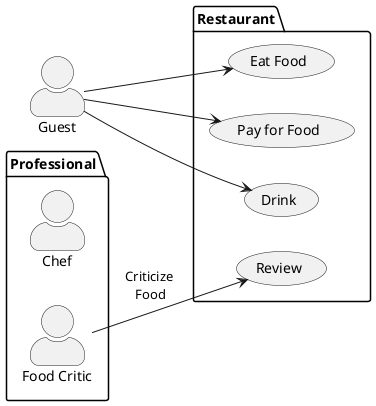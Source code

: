 @startuml
'https://plantuml.com/use-case-diagram

skinparam actorStyle awesome
left to right direction

actor Guest as g

package Professional{
    actor Chef as c
    actor "Food Critic" as fc
}

package Restaurant{
    usecase "Eat Food" as UC1
    usecase "Pay for Food" as UC2
    usecase "Drink" as UC3
    usecase "Review" as UC4
}

fc --> UC4 : Criticize \nFood
g --> UC1
g --> UC2
g --> UC3



@enduml